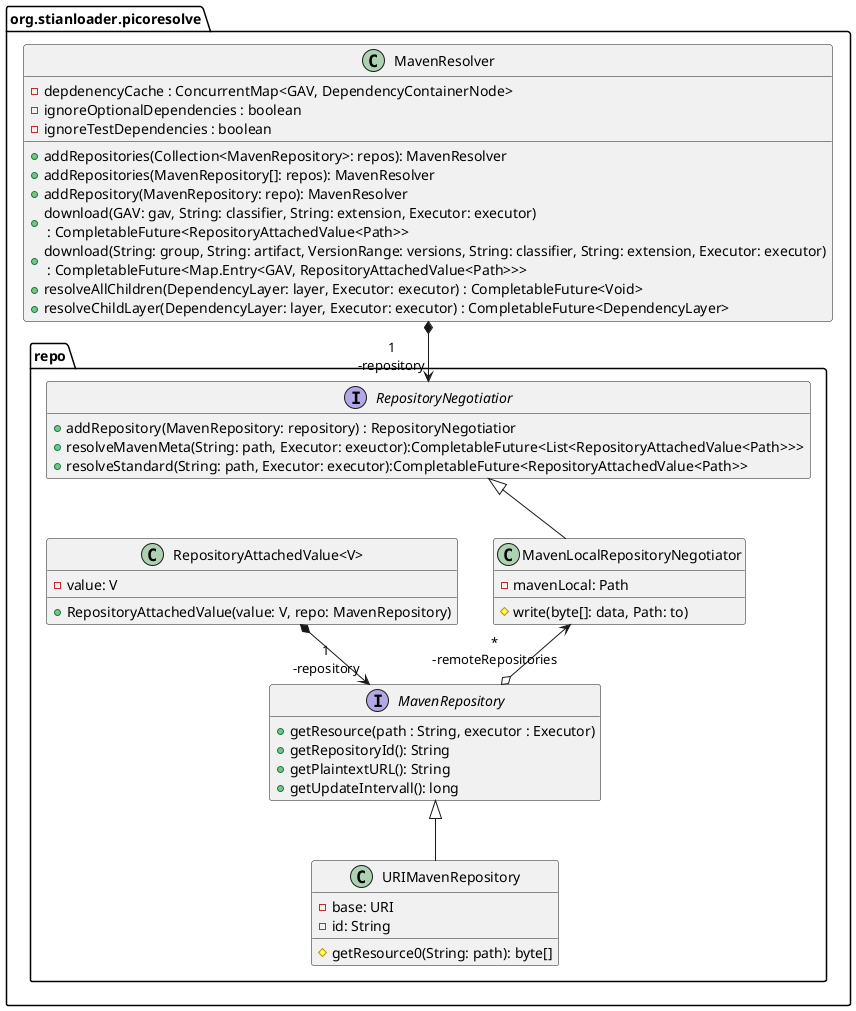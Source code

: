 @startuml
!pragma useIntermediatePackages false
skinparam genericDisplay old
hide empty members

package "org.stianloader.picoresolve.repo" {
	interface MavenRepository {
		+getResource(path : String, executor : Executor)
		+getRepositoryId(): String
		+getPlaintextURL(): String
		+getUpdateIntervall(): long
	}

	class URIMavenRepository extends MavenRepository {
		-base: URI
		-id: String
		#getResource0(String: path): byte[]
	}

	interface RepositoryNegotiatior {
		+addRepository(MavenRepository: repository) : RepositoryNegotiatior
		+resolveMavenMeta(String: path, Executor: exeuctor):CompletableFuture<List<RepositoryAttachedValue<Path>>>
		+resolveStandard(String: path, Executor: executor):CompletableFuture<RepositoryAttachedValue<Path>>
	}

	class MavenLocalRepositoryNegotiator extends RepositoryNegotiatior {
		-mavenLocal: Path
		#write(byte[]: data, Path: to)
	}

	class RepositoryAttachedValue<V> {
		-value: V
		+RepositoryAttachedValue(value: V, repo: MavenRepository)
	}
}

package "org.stianloader.picoresolve" {
	class MavenResolver {
		-depdenencyCache : ConcurrentMap<GAV, DependencyContainerNode>
		-ignoreOptionalDependencies : boolean
		-ignoreTestDependencies : boolean
		+addRepositories(Collection<MavenRepository>: repos): MavenResolver
		+addRepositories(MavenRepository[]: repos): MavenResolver
		+addRepository(MavenRepository: repo): MavenResolver
		+download(GAV: gav, String: classifier, String: extension, Executor: executor)\n : CompletableFuture<RepositoryAttachedValue<Path>>
		+download(String: group, String: artifact, VersionRange: versions, String: classifier, String: extension, Executor: executor)\n : CompletableFuture<Map.Entry<GAV, RepositoryAttachedValue<Path>>>
		+resolveAllChildren(DependencyLayer: layer, Executor: executor) : CompletableFuture<Void>
		+resolveChildLayer(DependencyLayer: layer, Executor: executor) : CompletableFuture<DependencyLayer>
	}
}

RepositoryAttachedValue *--> "1\n-repository" MavenRepository
MavenLocalRepositoryNegotiator "*\n-remoteRepositories" <--o MavenRepository
MavenResolver *--> "1\n-repository" RepositoryNegotiatior

@enduml